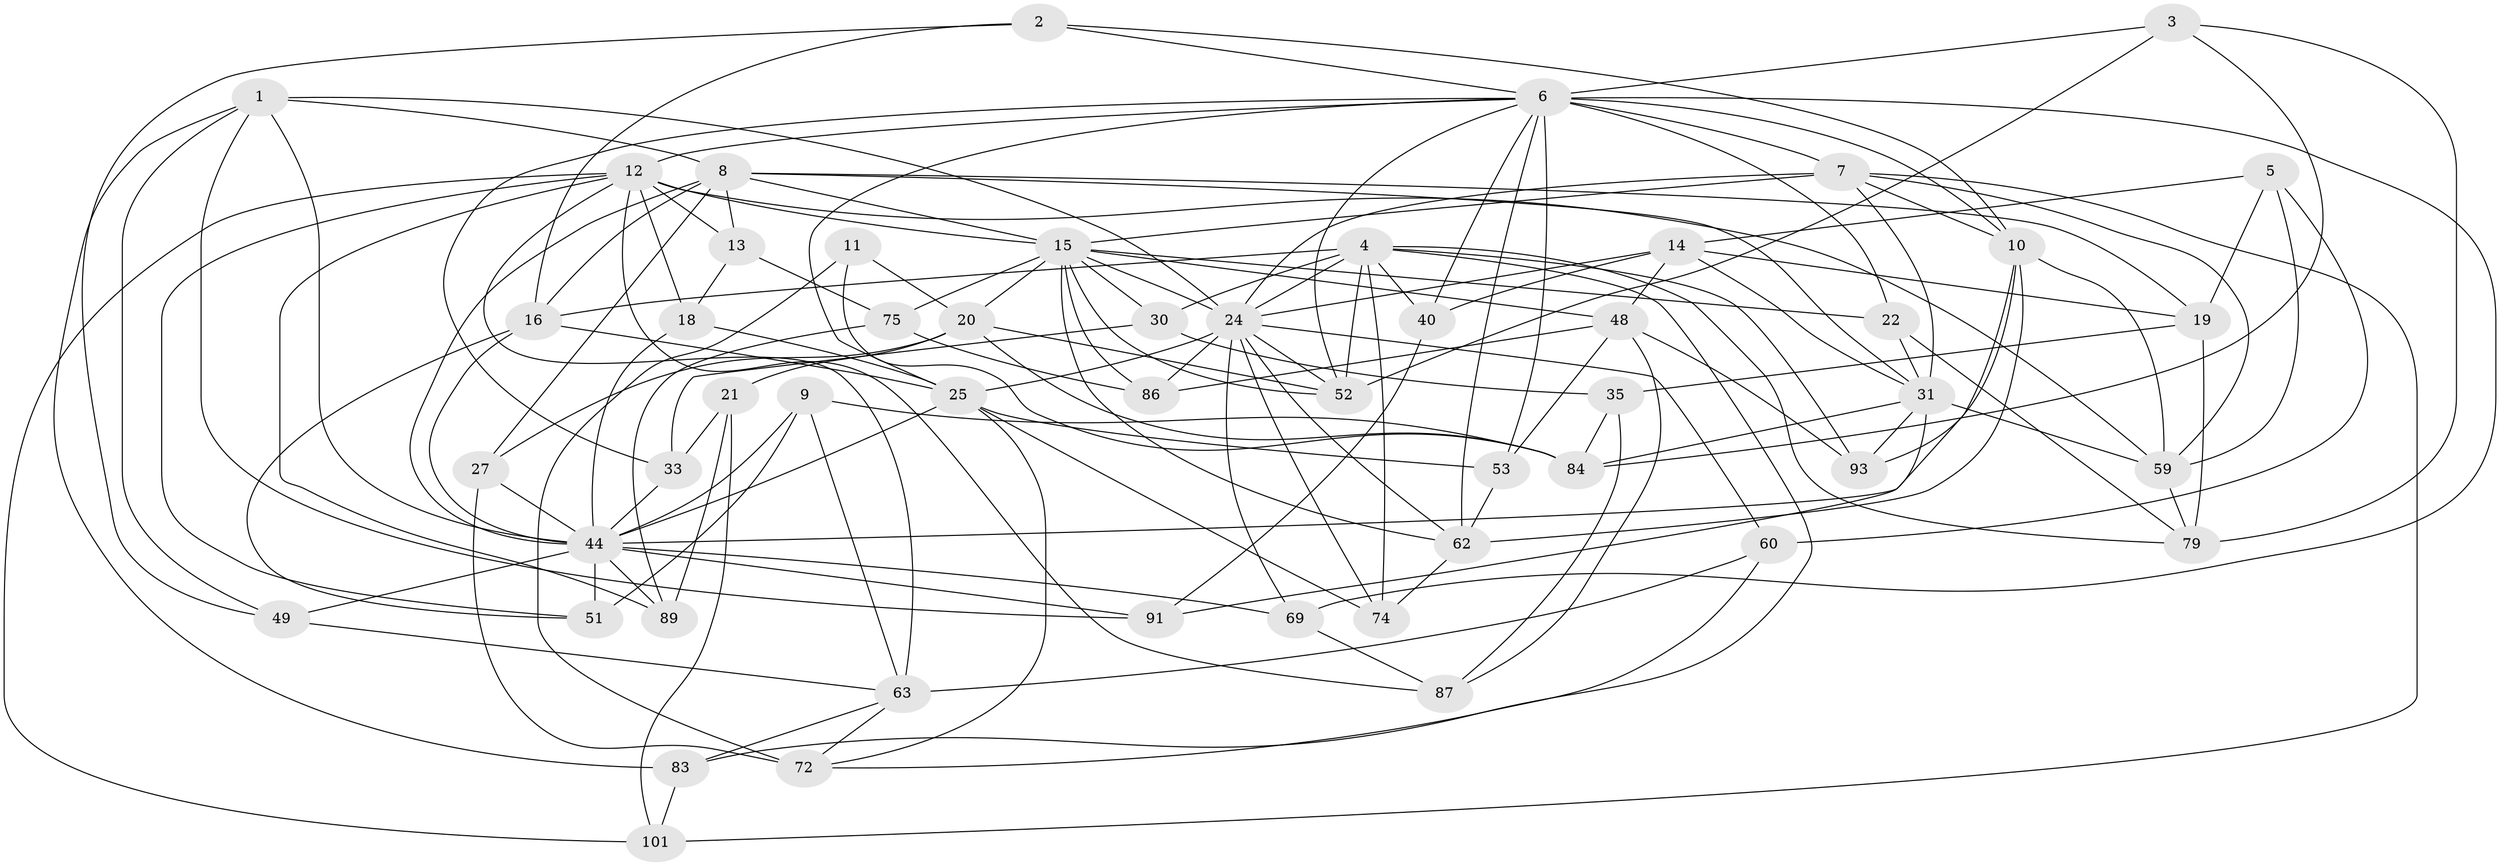 // original degree distribution, {4: 1.0}
// Generated by graph-tools (version 1.1) at 2025/16/03/09/25 04:16:18]
// undirected, 52 vertices, 147 edges
graph export_dot {
graph [start="1"]
  node [color=gray90,style=filled];
  1 [super="+23"];
  2;
  3;
  4 [super="+36+43"];
  5;
  6 [super="+45+61+92"];
  7 [super="+70+57"];
  8 [super="+29+81"];
  9;
  10 [super="+99+55"];
  11;
  12 [super="+90+46"];
  13;
  14 [super="+64"];
  15 [super="+41+17+73+77"];
  16 [super="+42"];
  18;
  19 [super="+26"];
  20 [super="+37"];
  21;
  22;
  24 [super="+28+58"];
  25 [super="+39"];
  27;
  30;
  31 [super="+32+34+38"];
  33;
  35;
  40;
  44 [super="+56+96"];
  48 [super="+65"];
  49;
  51;
  52 [super="+54"];
  53;
  59 [super="+78+95"];
  60;
  62 [super="+76"];
  63 [super="+66"];
  69;
  72 [super="+102"];
  74;
  75;
  79 [super="+85"];
  83;
  84 [super="+88"];
  86;
  87;
  89;
  91;
  93;
  101;
  1 -- 83;
  1 -- 91;
  1 -- 49;
  1 -- 8;
  1 -- 44;
  1 -- 24;
  2 -- 49;
  2 -- 10;
  2 -- 16;
  2 -- 6;
  3 -- 52;
  3 -- 84;
  3 -- 6;
  3 -- 79;
  4 -- 30;
  4 -- 83;
  4 -- 40;
  4 -- 93;
  4 -- 16;
  4 -- 24 [weight=2];
  4 -- 74;
  4 -- 52;
  4 -- 79;
  5 -- 60;
  5 -- 14;
  5 -- 19;
  5 -- 59;
  6 -- 62;
  6 -- 10 [weight=2];
  6 -- 69;
  6 -- 33;
  6 -- 40;
  6 -- 52;
  6 -- 53;
  6 -- 22;
  6 -- 25;
  6 -- 12;
  6 -- 7;
  7 -- 101;
  7 -- 15 [weight=2];
  7 -- 31;
  7 -- 24;
  7 -- 10;
  7 -- 59;
  8 -- 13;
  8 -- 16;
  8 -- 27;
  8 -- 19;
  8 -- 31;
  8 -- 44;
  8 -- 15;
  9 -- 51;
  9 -- 63;
  9 -- 84;
  9 -- 44;
  10 -- 62;
  10 -- 44;
  10 -- 59;
  10 -- 93;
  11 -- 72 [weight=2];
  11 -- 20;
  11 -- 84;
  12 -- 89;
  12 -- 87;
  12 -- 51;
  12 -- 59;
  12 -- 18;
  12 -- 101;
  12 -- 13;
  12 -- 63;
  12 -- 15;
  13 -- 75;
  13 -- 18;
  14 -- 19;
  14 -- 24;
  14 -- 40;
  14 -- 48;
  14 -- 31;
  15 -- 86;
  15 -- 52;
  15 -- 75;
  15 -- 48;
  15 -- 22;
  15 -- 24 [weight=2];
  15 -- 30;
  15 -- 20;
  15 -- 62;
  16 -- 51;
  16 -- 44;
  16 -- 25;
  18 -- 44;
  18 -- 25;
  19 -- 79 [weight=2];
  19 -- 35;
  20 -- 52;
  20 -- 84;
  20 -- 27;
  20 -- 21;
  21 -- 101;
  21 -- 33;
  21 -- 89;
  22 -- 79;
  22 -- 31;
  24 -- 74;
  24 -- 52;
  24 -- 86;
  24 -- 60;
  24 -- 62;
  24 -- 69;
  24 -- 25;
  25 -- 44;
  25 -- 74;
  25 -- 53;
  25 -- 72;
  27 -- 72;
  27 -- 44;
  30 -- 33;
  30 -- 35;
  31 -- 93;
  31 -- 59;
  31 -- 91;
  31 -- 84;
  33 -- 44;
  35 -- 87;
  35 -- 84;
  40 -- 91;
  44 -- 89;
  44 -- 51;
  44 -- 69;
  44 -- 49;
  44 -- 91;
  48 -- 93;
  48 -- 53;
  48 -- 87;
  48 -- 86;
  49 -- 63;
  53 -- 62;
  59 -- 79;
  60 -- 63;
  60 -- 72;
  62 -- 74;
  63 -- 72;
  63 -- 83;
  69 -- 87;
  75 -- 89;
  75 -- 86;
  83 -- 101;
}
